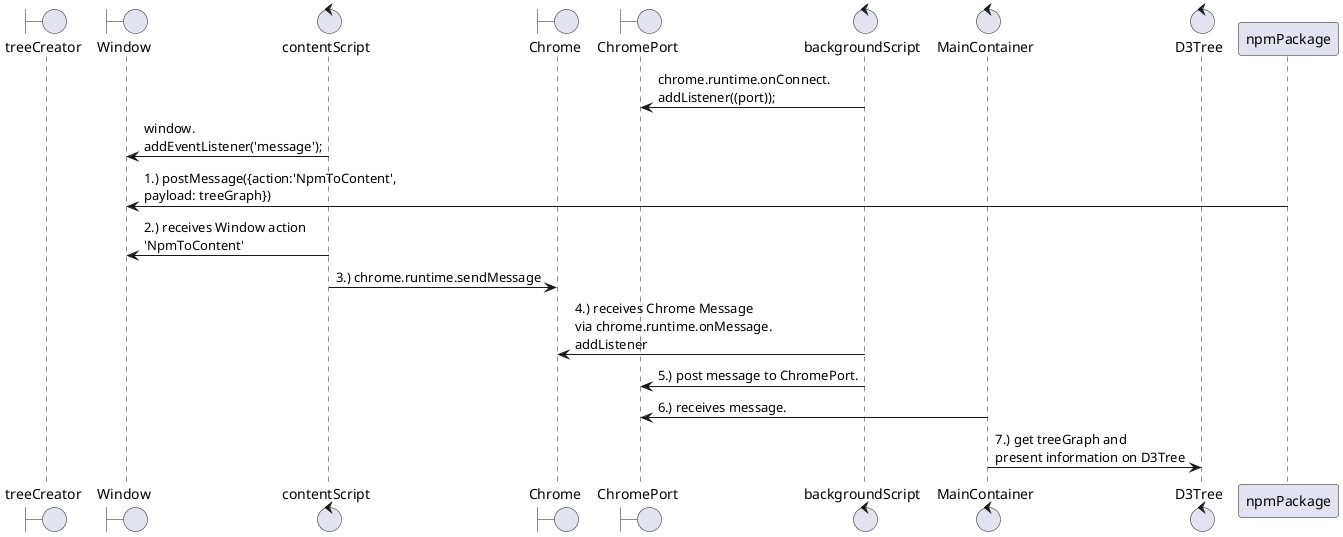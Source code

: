 @startuml devtools
boundary treeCreator 
boundary Window
control contentScript
boundary Chrome
boundary ChromePort

control backgroundScript
control MainContainer
control D3Tree


backgroundScript -> ChromePort : chrome.runtime.onConnect.\naddListener((port));
contentScript -> Window : window.\naddEventListener('message');

npmPackage -> Window : 1.) postMessage({action:'NpmToContent', \npayload: treeGraph})
Window <- contentScript : 2.) receives Window action \n'NpmToContent'
contentScript -> Chrome : 3.) chrome.runtime.sendMessage
Chrome <- backgroundScript : 4.) receives Chrome Message \nvia chrome.runtime.onMessage.\naddListener
backgroundScript -> ChromePort : 5.) post message to ChromePort.
ChromePort <- MainContainer : 6.) receives message. 
MainContainer -> D3Tree : 7.) get treeGraph and \npresent information on D3Tree

@enduml